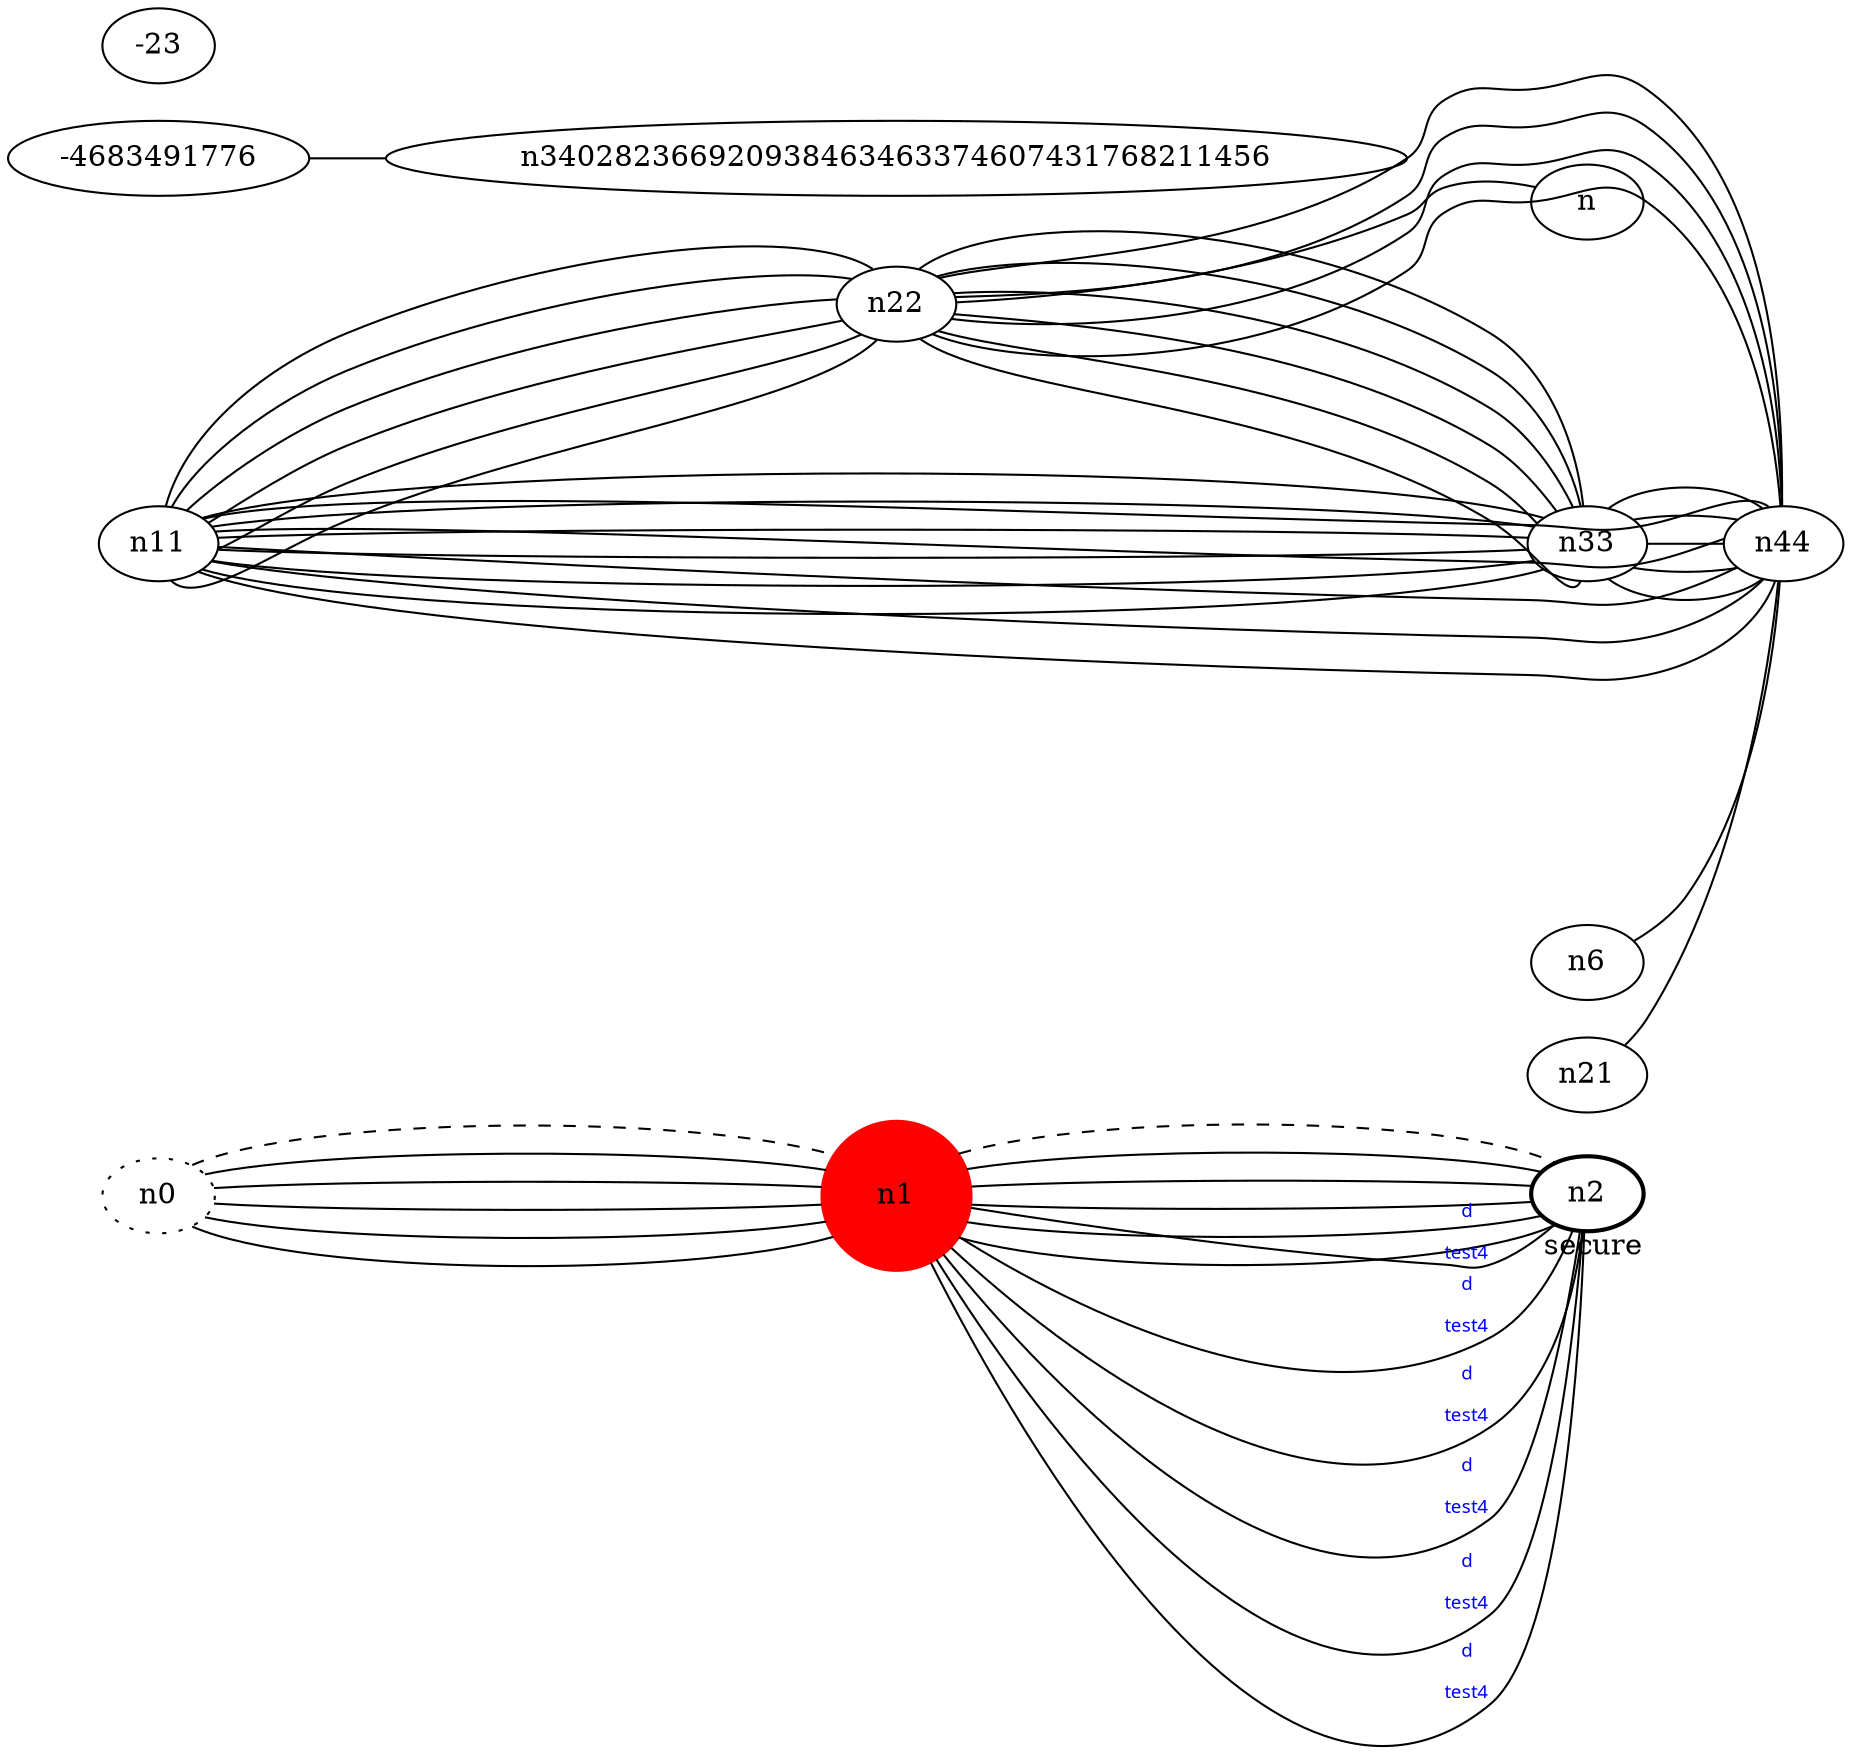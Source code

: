 graph test4 {
	rankdir=LR;
	fontcolor=blue; /* c0; c1; c4294967295 -- c1 */
	n0 [style=dotted, fillcolor="#123456"]; // c2; c9223372036854775807; c2 -- c3
	n1 [height=1, width=1, color=red, style=filled];
	n2 [style=bold, xlabel="secure"];
	n0 -- n1 -- n2{
	rankdir=LR;
	fontcolor=blue; /* c0; c1; c4294967295 -- c1 */
	n0 [style=dotted, fillcolor="#123456"]; // c2; c9223372036854775807; c2 -- c3
	n1 [height=1, width=1, color=red, style=filled];
	n2 [style=bold, xlabel="secure"];
	n0 -- n1 -- n2{
	rankdir=LR;
	fontcolor=blue; /* c0; c1; c4294967295 -- c1 */
	n0 [style=dotted, fillcolor="#123456"]; // c2; c9223372036854775807; c2 -- c3
	n1 [height=1, width=1, color=red, style=filled];
	n2 [style=bold, xlabel="secure"];
	n0 -- n1 -- n2{
	rankdir=LR;
	fontcolor=blue; /* c0; c1; c4294967295 -- c1 */
	n0 [style=dotted, fillcolor="#123456"]; // c2; c9223372036854775807; c2 -- c3
	n1 [height=1, width=1, color=red, style=filled];
	n2 [style=bold, xlabel="secure"];
	n0 -- n1 -- n2{
	rankdir=LR;
	fontcolor=blue; /* c0; c1; c4294967295 -- c1 */
	n0 [style=dotted, fillcolor="#123456"]; // c2; c9223372036854775807; c2 -- c3
	n1 [height=1, width=1, color=red, style=filled];
	n2 [style=bold, xlabel="secure"];
	n0 -- n1 -- n2{
	rankdir=LR;
	fontcolor=blue; /* c0; c1; c4294967295 -- c1 */
	n0 [style=dotted, fillcolor="#123456"]; // c2; c9223372036854775807; c2 -- c3
	n1 [height=1, width=1, color=red, style=filled];
	n2 [style=bold, xlabel="secure"];
	n0 -- n1 -- n2[style=dashed][style=dashed];
	n1 -- n2 [fontname="comic sans", label="d\n\l\G", fontcolor=blue, fontsize=9];
	n11 -- n22;

n11 -- n33;
	n11 -- n44;
	n22 -- n33;
	n22 -- n44;
	n33 -- n44;
}[style=dashed];
	n1 -- n2 [fontname="comic sans", label="d\n\l\G", fontcolor=blue, fontsize=9];
	n11 -- n22;

n11 -- n33;
	n11 -- n44;
	n22 -- n33;
	n22 -- n44;
	n33 -- n44;
}[style=dashed];
	n1 -- n2 [fontname="comic sans", label="d\n\l\G", fontcolor=blue, fontsize=9];
	n11 -- n22;

n11 -- n33;
	n11 -- n44;
	n22 -- n33;
	n22 -- n44;
	n33 -- n44;
}[style=dashed];
	n1 -- n2 [fontname="comic sans", label="d\n\l\G", fontcolor=blue, fontsize=9];
	n11 -- n22;

n11 -- n33;
	n6 -- n44;
	n22 -- n33;
	n22 -- n44;
	n33 -- n44;
}[style=dashed];
	n1 -- n2 [fontname="comic sans", label="d\n\l\G", fontcolor=blue, fontsize=9];
	n11 -- n22;

n11 -- n33;
	n11 -- n44;
	n22 -- n33;
	n21 -- n44;
	n-4683491776 -- n340282366920938463463374607431768211456;
}[style=dashed];
	n1 -- n2 [fontname="comic sans", label="d\n\l\G", fontcolor=blue, fontsize=9];
	n11 -- n22;

n11 -- n33;
	n11 -- n44;
	n22 -- n33;
	n22 -- n-23;
	n33 -- n44;
}
